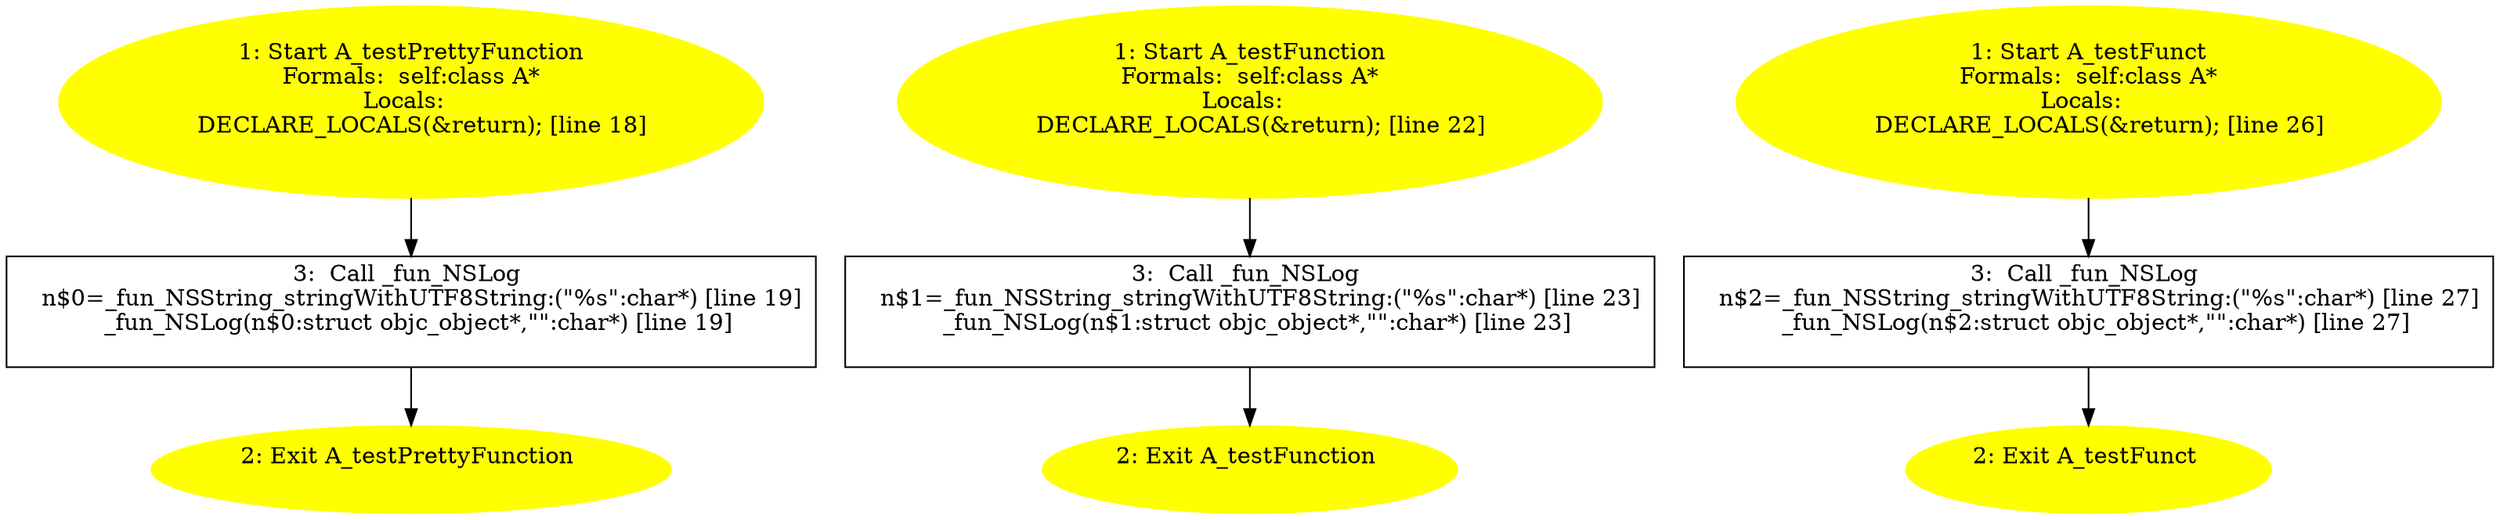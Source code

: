 /* @generated */
digraph iCFG {
"A_testPrettyFunctioninstance.2af470245f00e6a4d1ba9b96fbc5511e_1" [label="1: Start A_testPrettyFunction\nFormals:  self:class A*\nLocals:  \n   DECLARE_LOCALS(&return); [line 18]\n " color=yellow style=filled]
	

	 "A_testPrettyFunctioninstance.2af470245f00e6a4d1ba9b96fbc5511e_1" -> "A_testPrettyFunctioninstance.2af470245f00e6a4d1ba9b96fbc5511e_3" ;
"A_testPrettyFunctioninstance.2af470245f00e6a4d1ba9b96fbc5511e_2" [label="2: Exit A_testPrettyFunction \n  " color=yellow style=filled]
	

"A_testPrettyFunctioninstance.2af470245f00e6a4d1ba9b96fbc5511e_3" [label="3:  Call _fun_NSLog \n   n$0=_fun_NSString_stringWithUTF8String:(\"%s\":char*) [line 19]\n  _fun_NSLog(n$0:struct objc_object*,\"\":char*) [line 19]\n " shape="box"]
	

	 "A_testPrettyFunctioninstance.2af470245f00e6a4d1ba9b96fbc5511e_3" -> "A_testPrettyFunctioninstance.2af470245f00e6a4d1ba9b96fbc5511e_2" ;
"A_testFunctioninstance.c637d535cd6c0cc64d0ae1e43c7132cd_1" [label="1: Start A_testFunction\nFormals:  self:class A*\nLocals:  \n   DECLARE_LOCALS(&return); [line 22]\n " color=yellow style=filled]
	

	 "A_testFunctioninstance.c637d535cd6c0cc64d0ae1e43c7132cd_1" -> "A_testFunctioninstance.c637d535cd6c0cc64d0ae1e43c7132cd_3" ;
"A_testFunctioninstance.c637d535cd6c0cc64d0ae1e43c7132cd_2" [label="2: Exit A_testFunction \n  " color=yellow style=filled]
	

"A_testFunctioninstance.c637d535cd6c0cc64d0ae1e43c7132cd_3" [label="3:  Call _fun_NSLog \n   n$1=_fun_NSString_stringWithUTF8String:(\"%s\":char*) [line 23]\n  _fun_NSLog(n$1:struct objc_object*,\"\":char*) [line 23]\n " shape="box"]
	

	 "A_testFunctioninstance.c637d535cd6c0cc64d0ae1e43c7132cd_3" -> "A_testFunctioninstance.c637d535cd6c0cc64d0ae1e43c7132cd_2" ;
"A_testFunctinstance.b2e6c7bb726b210a492f7752cc497b8b_1" [label="1: Start A_testFunct\nFormals:  self:class A*\nLocals:  \n   DECLARE_LOCALS(&return); [line 26]\n " color=yellow style=filled]
	

	 "A_testFunctinstance.b2e6c7bb726b210a492f7752cc497b8b_1" -> "A_testFunctinstance.b2e6c7bb726b210a492f7752cc497b8b_3" ;
"A_testFunctinstance.b2e6c7bb726b210a492f7752cc497b8b_2" [label="2: Exit A_testFunct \n  " color=yellow style=filled]
	

"A_testFunctinstance.b2e6c7bb726b210a492f7752cc497b8b_3" [label="3:  Call _fun_NSLog \n   n$2=_fun_NSString_stringWithUTF8String:(\"%s\":char*) [line 27]\n  _fun_NSLog(n$2:struct objc_object*,\"\":char*) [line 27]\n " shape="box"]
	

	 "A_testFunctinstance.b2e6c7bb726b210a492f7752cc497b8b_3" -> "A_testFunctinstance.b2e6c7bb726b210a492f7752cc497b8b_2" ;
}
